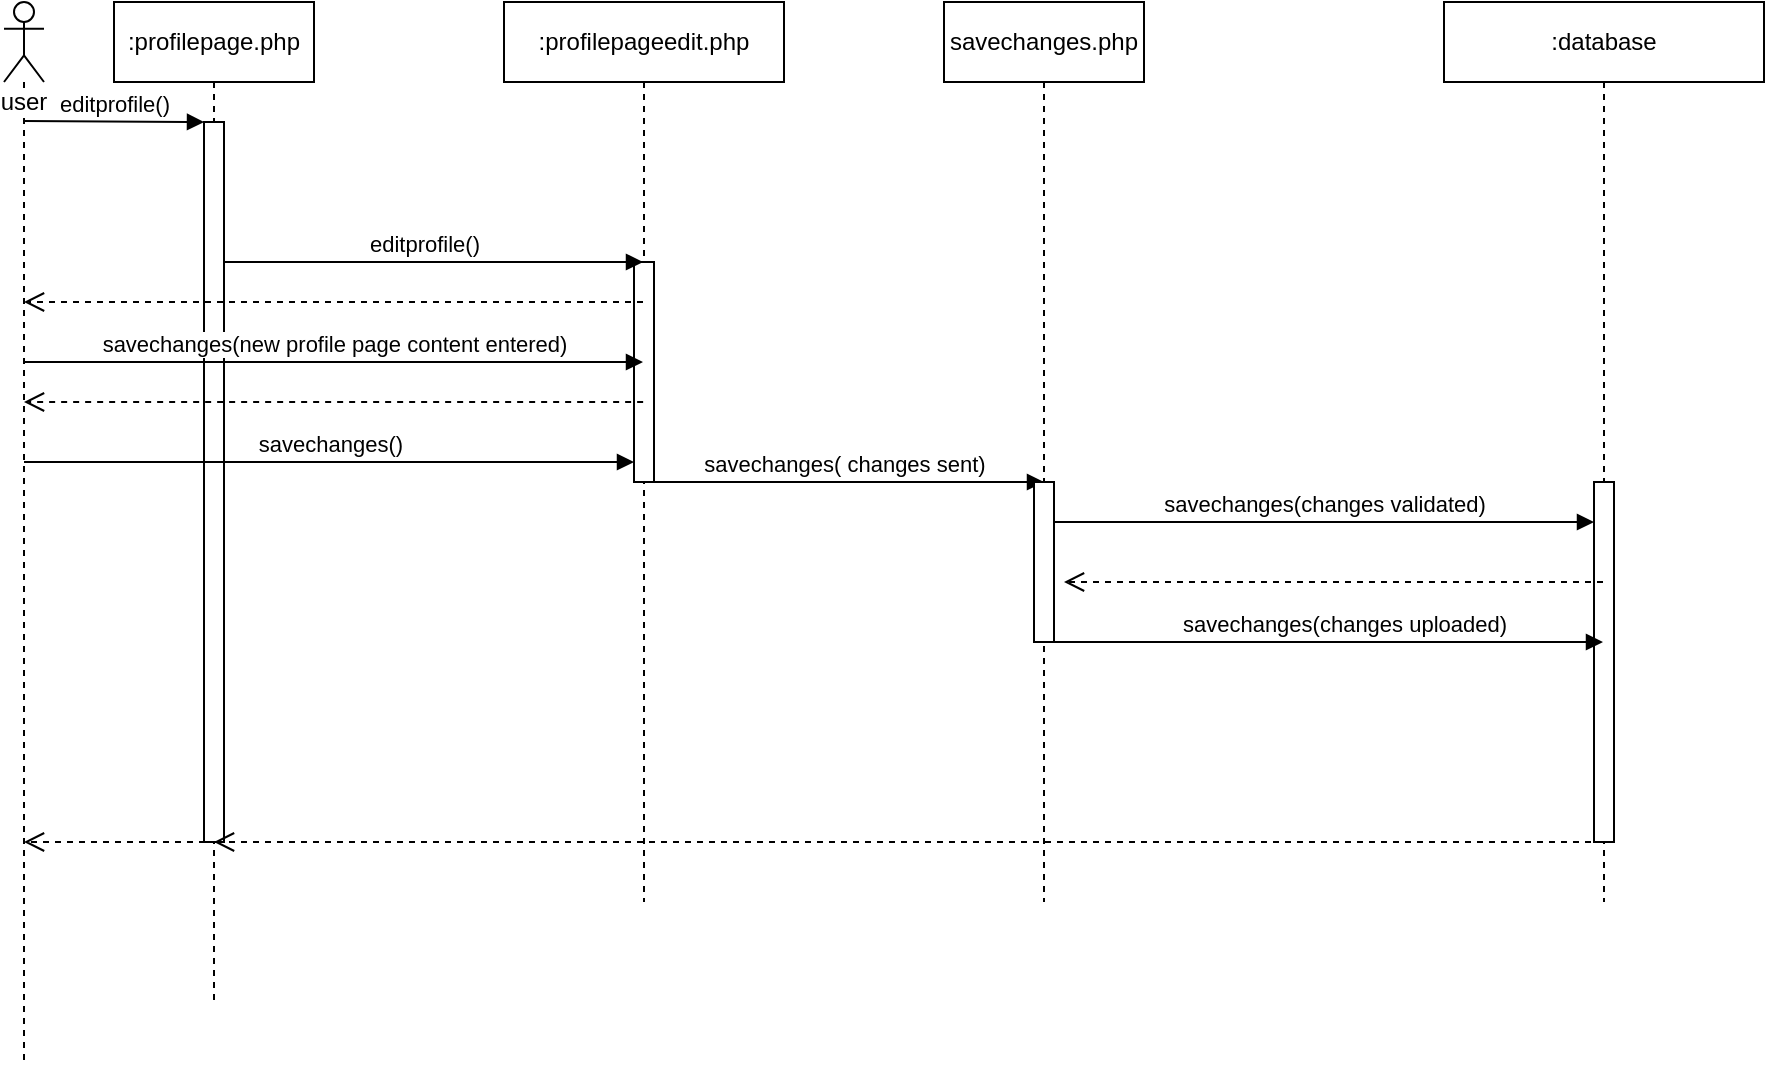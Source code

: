 <mxfile version="12.9.2" type="device"><diagram id="IzrKAeM6K0ddRaD2xT2k" name="Page-1"><mxGraphModel dx="1422" dy="713" grid="1" gridSize="10" guides="1" tooltips="1" connect="1" arrows="1" fold="1" page="1" pageScale="1" pageWidth="850" pageHeight="1100" math="0" shadow="0"><root><mxCell id="0"/><mxCell id="1" parent="0"/><mxCell id="LfkG5EbeA9kzVQqLwA4o-2" value=":profilepage.php" style="shape=umlLifeline;perimeter=lifelinePerimeter;whiteSpace=wrap;html=1;container=1;collapsible=0;recursiveResize=0;outlineConnect=0;" parent="1" vertex="1"><mxGeometry x="105" y="190" width="100" height="500" as="geometry"/></mxCell><mxCell id="LfkG5EbeA9kzVQqLwA4o-3" value="" style="html=1;points=[];perimeter=orthogonalPerimeter;" parent="LfkG5EbeA9kzVQqLwA4o-2" vertex="1"><mxGeometry x="45" y="60" width="10" height="360" as="geometry"/></mxCell><mxCell id="LfkG5EbeA9kzVQqLwA4o-6" value=":database" style="shape=umlLifeline;perimeter=lifelinePerimeter;whiteSpace=wrap;html=1;container=1;collapsible=0;recursiveResize=0;outlineConnect=0;" parent="1" vertex="1"><mxGeometry x="770" y="190" width="160" height="450" as="geometry"/></mxCell><mxCell id="LfkG5EbeA9kzVQqLwA4o-7" value="" style="html=1;points=[];perimeter=orthogonalPerimeter;" parent="LfkG5EbeA9kzVQqLwA4o-6" vertex="1"><mxGeometry x="75" y="240" width="10" height="180" as="geometry"/></mxCell><mxCell id="LfkG5EbeA9kzVQqLwA4o-8" value=":profilepageedit.php" style="shape=umlLifeline;perimeter=lifelinePerimeter;whiteSpace=wrap;html=1;container=1;collapsible=0;recursiveResize=0;outlineConnect=0;" parent="1" vertex="1"><mxGeometry x="300" y="190" width="140" height="450" as="geometry"/></mxCell><mxCell id="LfkG5EbeA9kzVQqLwA4o-9" value="" style="html=1;points=[];perimeter=orthogonalPerimeter;" parent="LfkG5EbeA9kzVQqLwA4o-8" vertex="1"><mxGeometry x="65" y="130" width="10" height="110" as="geometry"/></mxCell><mxCell id="LfkG5EbeA9kzVQqLwA4o-10" value="editprofile()" style="html=1;verticalAlign=bottom;endArrow=block;" parent="1" target="LfkG5EbeA9kzVQqLwA4o-8" edge="1"><mxGeometry x="-0.045" width="80" relative="1" as="geometry"><mxPoint x="160" y="320" as="sourcePoint"/><mxPoint x="240" y="320" as="targetPoint"/><mxPoint as="offset"/></mxGeometry></mxCell><mxCell id="LfkG5EbeA9kzVQqLwA4o-15" value="savechanges( changes sent)" style="html=1;verticalAlign=bottom;endArrow=block;" parent="1" edge="1"><mxGeometry width="80" relative="1" as="geometry"><mxPoint x="370" y="430" as="sourcePoint"/><mxPoint x="570" y="430" as="targetPoint"/><mxPoint as="offset"/></mxGeometry></mxCell><mxCell id="4Luare9dNozMJul1KEW3-4" value="user" style="shape=umlLifeline;participant=umlActor;perimeter=lifelinePerimeter;whiteSpace=wrap;html=1;container=1;collapsible=0;recursiveResize=0;verticalAlign=top;spacingTop=36;labelBackgroundColor=#ffffff;outlineConnect=0;" parent="1" vertex="1"><mxGeometry x="50" y="190" width="20" height="530" as="geometry"/></mxCell><mxCell id="4Luare9dNozMJul1KEW3-5" value="editprofile()" style="html=1;verticalAlign=bottom;endArrow=block;" parent="1" edge="1"><mxGeometry width="80" relative="1" as="geometry"><mxPoint x="60" y="249.5" as="sourcePoint"/><mxPoint x="150" y="250" as="targetPoint"/></mxGeometry></mxCell><mxCell id="4Luare9dNozMJul1KEW3-6" value="savechanges.php" style="shape=umlLifeline;perimeter=lifelinePerimeter;whiteSpace=wrap;html=1;container=1;collapsible=0;recursiveResize=0;outlineConnect=0;" parent="1" vertex="1"><mxGeometry x="520" y="190" width="100" height="450" as="geometry"/></mxCell><mxCell id="4Luare9dNozMJul1KEW3-7" value="" style="html=1;points=[];perimeter=orthogonalPerimeter;" parent="4Luare9dNozMJul1KEW3-6" vertex="1"><mxGeometry x="45" y="240" width="10" height="80" as="geometry"/></mxCell><mxCell id="4Luare9dNozMJul1KEW3-12" value="savechanges(changes uploaded)" style="html=1;verticalAlign=bottom;endArrow=block;" parent="1" target="LfkG5EbeA9kzVQqLwA4o-6" edge="1"><mxGeometry x="0.073" width="80" relative="1" as="geometry"><mxPoint x="570" y="510" as="sourcePoint"/><mxPoint x="770" y="510" as="targetPoint"/><mxPoint as="offset"/></mxGeometry></mxCell><mxCell id="XrxEMK99tBLMaD82AAA7-1" value="" style="html=1;verticalAlign=bottom;endArrow=open;dashed=1;endSize=8;" parent="1" source="LfkG5EbeA9kzVQqLwA4o-8" target="4Luare9dNozMJul1KEW3-4" edge="1"><mxGeometry relative="1" as="geometry"><mxPoint x="280" y="360" as="sourcePoint"/><mxPoint x="70" y="270" as="targetPoint"/><Array as="points"><mxPoint x="260" y="340"/><mxPoint x="120" y="340"/></Array></mxGeometry></mxCell><mxCell id="XrxEMK99tBLMaD82AAA7-4" value="savechanges(new profile page content entered)" style="html=1;verticalAlign=bottom;endArrow=block;" parent="1" source="4Luare9dNozMJul1KEW3-4" target="LfkG5EbeA9kzVQqLwA4o-8" edge="1"><mxGeometry width="80" relative="1" as="geometry"><mxPoint x="60" y="390" as="sourcePoint"/><mxPoint x="260" y="390" as="targetPoint"/><Array as="points"><mxPoint x="210" y="370"/></Array></mxGeometry></mxCell><mxCell id="XrxEMK99tBLMaD82AAA7-5" value="" style="html=1;verticalAlign=bottom;endArrow=open;dashed=1;endSize=8;" parent="1" source="LfkG5EbeA9kzVQqLwA4o-6" target="LfkG5EbeA9kzVQqLwA4o-2" edge="1"><mxGeometry relative="1" as="geometry"><mxPoint x="770" y="610" as="sourcePoint"/><mxPoint x="460" y="610" as="targetPoint"/><Array as="points"><mxPoint x="500.5" y="610"/></Array></mxGeometry></mxCell><mxCell id="XrxEMK99tBLMaD82AAA7-6" value="" style="html=1;verticalAlign=bottom;endArrow=open;dashed=1;endSize=8;" parent="1" edge="1"><mxGeometry relative="1" as="geometry"><mxPoint x="150.5" y="610" as="sourcePoint"/><mxPoint x="60" y="610" as="targetPoint"/></mxGeometry></mxCell><mxCell id="v4qI4ft_WaFJVfatd9dF-1" value="" style="html=1;verticalAlign=bottom;endArrow=open;dashed=1;endSize=8;" parent="1" edge="1"><mxGeometry relative="1" as="geometry"><mxPoint x="369.57" y="390" as="sourcePoint"/><mxPoint x="59.999" y="390" as="targetPoint"/><Array as="points"><mxPoint x="260.07" y="390"/><mxPoint x="120.07" y="390"/></Array></mxGeometry></mxCell><mxCell id="v4qI4ft_WaFJVfatd9dF-2" value="savechanges()" style="html=1;verticalAlign=bottom;endArrow=block;" parent="1" source="4Luare9dNozMJul1KEW3-4" target="LfkG5EbeA9kzVQqLwA4o-9" edge="1"><mxGeometry width="80" relative="1" as="geometry"><mxPoint x="69.929" y="380" as="sourcePoint"/><mxPoint x="360" y="380" as="targetPoint"/><Array as="points"><mxPoint x="240" y="420"/></Array></mxGeometry></mxCell><mxCell id="v4qI4ft_WaFJVfatd9dF-3" value="savechanges(changes validated)" style="html=1;verticalAlign=bottom;endArrow=block;" parent="1" target="LfkG5EbeA9kzVQqLwA4o-7" edge="1"><mxGeometry width="80" relative="1" as="geometry"><mxPoint x="574.999" y="450" as="sourcePoint"/><mxPoint x="770" y="450" as="targetPoint"/><Array as="points"><mxPoint x="725.07" y="450"/></Array></mxGeometry></mxCell><mxCell id="v4qI4ft_WaFJVfatd9dF-4" value="" style="html=1;verticalAlign=bottom;endArrow=open;dashed=1;endSize=8;" parent="1" source="LfkG5EbeA9kzVQqLwA4o-6" edge="1"><mxGeometry x="-0.039" relative="1" as="geometry"><mxPoint x="660" y="480" as="sourcePoint"/><mxPoint x="580" y="480" as="targetPoint"/><mxPoint as="offset"/></mxGeometry></mxCell></root></mxGraphModel></diagram></mxfile>